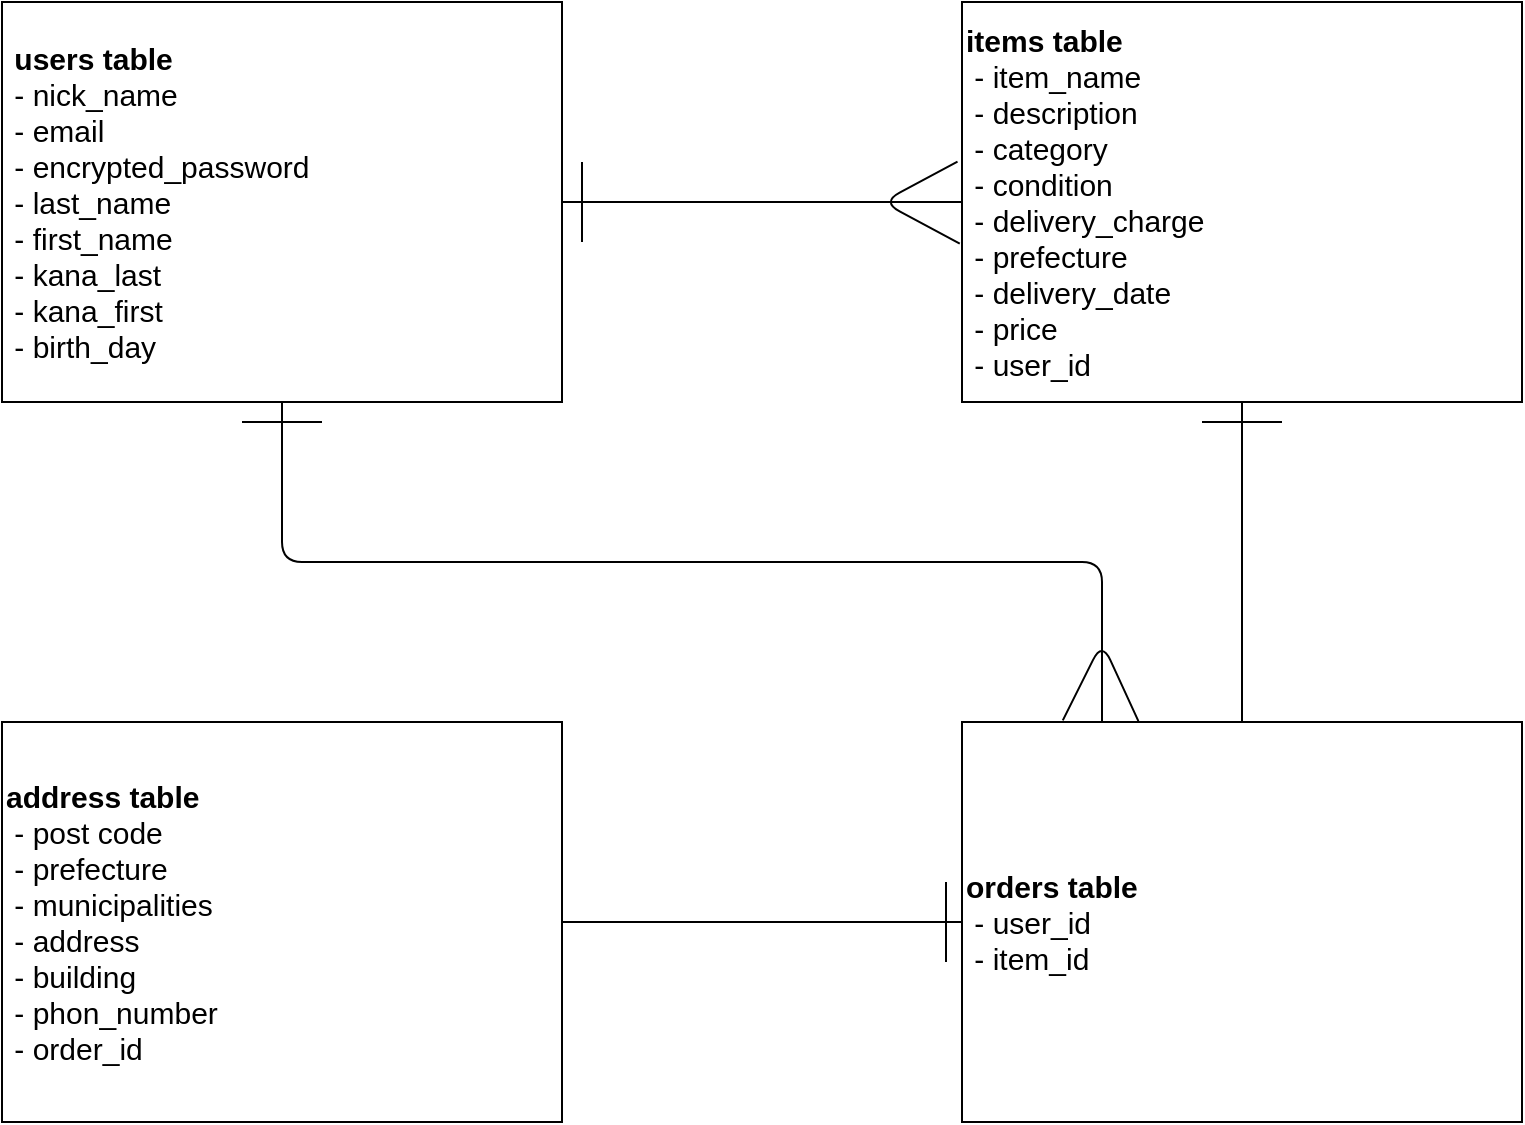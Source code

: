 <mxfile>
    <diagram id="i3TKK0XX6aWinznN4JGe" name="ページ1">
        <mxGraphModel dx="1575" dy="1149" grid="1" gridSize="10" guides="1" tooltips="1" connect="1" arrows="1" fold="1" page="1" pageScale="1" pageWidth="827" pageHeight="1169" math="0" shadow="0">
            <root>
                <mxCell id="0"/>
                <mxCell id="1" parent="0"/>
                <mxCell id="2" value="&lt;b style=&quot;font-size: 15px&quot;&gt;orders table&lt;/b&gt;&lt;br style=&quot;font-size: 15px&quot;&gt;&amp;nbsp;- user_id&lt;br&gt;&amp;nbsp;- item_id" style="whiteSpace=wrap;html=1;align=left;fontSize=15;" vertex="1" parent="1">
                    <mxGeometry x="-320" y="640" width="280" height="200" as="geometry"/>
                </mxCell>
                <mxCell id="3" value="&lt;b style=&quot;font-size: 15px&quot;&gt;items table&lt;/b&gt;&lt;br style=&quot;font-size: 15px&quot;&gt;&amp;nbsp;- item_name&lt;br&gt;&amp;nbsp;- description&lt;br style=&quot;font-size: 15px&quot;&gt;&amp;nbsp;- category&lt;br&gt;&amp;nbsp;- condition&lt;br&gt;&amp;nbsp;- delivery_charge&lt;br style=&quot;font-size: 15px&quot;&gt;&amp;nbsp;- prefecture&lt;br style=&quot;font-size: 15px&quot;&gt;&amp;nbsp;- delivery_date&lt;br style=&quot;font-size: 15px&quot;&gt;&amp;nbsp;- price&lt;br style=&quot;font-size: 15px&quot;&gt;&amp;nbsp;- user_id" style="whiteSpace=wrap;html=1;align=left;fontSize=15;" vertex="1" parent="1">
                    <mxGeometry x="-320" y="280" width="280" height="200" as="geometry"/>
                </mxCell>
                <mxCell id="4" value="&amp;nbsp;&lt;b style=&quot;font-size: 15px&quot;&gt;users table&lt;/b&gt;&lt;br style=&quot;font-size: 15px&quot;&gt;&amp;nbsp;- nick_name&lt;br style=&quot;font-size: 15px&quot;&gt;&amp;nbsp;- email&lt;br style=&quot;font-size: 15px&quot;&gt;&amp;nbsp;- encrypted_password&lt;br style=&quot;font-size: 15px&quot;&gt;&amp;nbsp;- last_name&lt;br style=&quot;font-size: 15px&quot;&gt;&amp;nbsp;- first_name&lt;br style=&quot;font-size: 15px&quot;&gt;&amp;nbsp;- kana_last&lt;br style=&quot;font-size: 15px&quot;&gt;&amp;nbsp;- kana_first&lt;br style=&quot;font-size: 15px&quot;&gt;&amp;nbsp;- birth_day" style="whiteSpace=wrap;html=1;align=left;fontSize=15;" vertex="1" parent="1">
                    <mxGeometry x="-800" y="280" width="280" height="200" as="geometry"/>
                </mxCell>
                <mxCell id="6" value="" style="endArrow=none;html=1;fontSize=15;exitX=1;exitY=0.5;exitDx=0;exitDy=0;entryX=0;entryY=0.5;entryDx=0;entryDy=0;" edge="1" parent="1" source="4" target="3">
                    <mxGeometry width="50" height="50" relative="1" as="geometry">
                        <mxPoint x="-580" y="600" as="sourcePoint"/>
                        <mxPoint x="-530" y="550" as="targetPoint"/>
                    </mxGeometry>
                </mxCell>
                <mxCell id="9" value="" style="endArrow=none;html=1;fontSize=15;entryX=-0.008;entryY=0.399;entryDx=0;entryDy=0;entryPerimeter=0;exitX=-0.004;exitY=0.604;exitDx=0;exitDy=0;exitPerimeter=0;" edge="1" parent="1" source="3" target="3">
                    <mxGeometry width="50" height="50" relative="1" as="geometry">
                        <mxPoint x="-322" y="400" as="sourcePoint"/>
                        <mxPoint x="-320" y="360" as="targetPoint"/>
                        <Array as="points">
                            <mxPoint x="-360" y="380"/>
                        </Array>
                    </mxGeometry>
                </mxCell>
                <mxCell id="11" value="" style="endArrow=none;html=1;fontSize=15;" edge="1" parent="1">
                    <mxGeometry width="50" height="50" relative="1" as="geometry">
                        <mxPoint x="-510" y="400" as="sourcePoint"/>
                        <mxPoint x="-510" y="360" as="targetPoint"/>
                    </mxGeometry>
                </mxCell>
                <mxCell id="14" value="" style="endArrow=none;html=1;fontSize=15;" edge="1" parent="1">
                    <mxGeometry width="50" height="50" relative="1" as="geometry">
                        <mxPoint x="-200" y="490" as="sourcePoint"/>
                        <mxPoint x="-160" y="490" as="targetPoint"/>
                        <Array as="points"/>
                    </mxGeometry>
                </mxCell>
                <mxCell id="16" value="&lt;b style=&quot;font-size: 15px&quot;&gt;address table&lt;/b&gt;&lt;br style=&quot;font-size: 15px&quot;&gt;&amp;nbsp;- post code&lt;br style=&quot;font-size: 15px&quot;&gt;&amp;nbsp;- prefecture&lt;br style=&quot;font-size: 15px&quot;&gt;&amp;nbsp;- municipalities&lt;br style=&quot;font-size: 15px&quot;&gt;&amp;nbsp;- address&lt;br style=&quot;font-size: 15px&quot;&gt;&amp;nbsp;- building&lt;br style=&quot;font-size: 15px&quot;&gt;&amp;nbsp;- phon_number&lt;br&gt;&amp;nbsp;- order_id" style="whiteSpace=wrap;html=1;align=left;fontSize=15;" vertex="1" parent="1">
                    <mxGeometry x="-800" y="640" width="280" height="200" as="geometry"/>
                </mxCell>
                <mxCell id="17" value="" style="endArrow=none;html=1;fontSize=15;exitX=0.5;exitY=1;exitDx=0;exitDy=0;entryX=0.25;entryY=0;entryDx=0;entryDy=0;" edge="1" parent="1" source="4" target="2">
                    <mxGeometry width="50" height="50" relative="1" as="geometry">
                        <mxPoint x="-600" y="520" as="sourcePoint"/>
                        <mxPoint x="-260" y="600" as="targetPoint"/>
                        <Array as="points">
                            <mxPoint x="-660" y="560"/>
                            <mxPoint x="-250" y="560"/>
                        </Array>
                    </mxGeometry>
                </mxCell>
                <mxCell id="18" value="" style="endArrow=none;html=1;fontSize=15;entryX=0;entryY=0.5;entryDx=0;entryDy=0;exitX=1;exitY=0.5;exitDx=0;exitDy=0;" edge="1" parent="1" source="16" target="2">
                    <mxGeometry width="50" height="50" relative="1" as="geometry">
                        <mxPoint x="-600" y="790" as="sourcePoint"/>
                        <mxPoint x="-550" y="740" as="targetPoint"/>
                    </mxGeometry>
                </mxCell>
                <mxCell id="19" value="" style="endArrow=none;html=1;fontSize=15;entryX=0.5;entryY=1;entryDx=0;entryDy=0;exitX=0.5;exitY=0;exitDx=0;exitDy=0;" edge="1" parent="1" source="2" target="3">
                    <mxGeometry width="50" height="50" relative="1" as="geometry">
                        <mxPoint x="-290" y="620" as="sourcePoint"/>
                        <mxPoint x="-240" y="570" as="targetPoint"/>
                    </mxGeometry>
                </mxCell>
                <mxCell id="21" value="" style="endArrow=none;html=1;fontSize=15;" edge="1" parent="1">
                    <mxGeometry width="50" height="50" relative="1" as="geometry">
                        <mxPoint x="-680" y="490" as="sourcePoint"/>
                        <mxPoint x="-640" y="490" as="targetPoint"/>
                        <Array as="points"/>
                    </mxGeometry>
                </mxCell>
                <mxCell id="22" value="" style="endArrow=none;html=1;fontSize=15;entryX=0.18;entryY=-0.004;entryDx=0;entryDy=0;entryPerimeter=0;exitX=0.315;exitY=-0.002;exitDx=0;exitDy=0;exitPerimeter=0;" edge="1" parent="1" source="2" target="2">
                    <mxGeometry width="50" height="50" relative="1" as="geometry">
                        <mxPoint x="-230" y="580" as="sourcePoint"/>
                        <mxPoint x="-560" y="500" as="targetPoint"/>
                        <Array as="points">
                            <mxPoint x="-250" y="600"/>
                        </Array>
                    </mxGeometry>
                </mxCell>
                <mxCell id="25" value="" style="endArrow=none;html=1;fontSize=15;" edge="1" parent="1">
                    <mxGeometry width="50" height="50" relative="1" as="geometry">
                        <mxPoint x="-328" y="760" as="sourcePoint"/>
                        <mxPoint x="-328" y="720" as="targetPoint"/>
                    </mxGeometry>
                </mxCell>
            </root>
        </mxGraphModel>
    </diagram>
</mxfile>